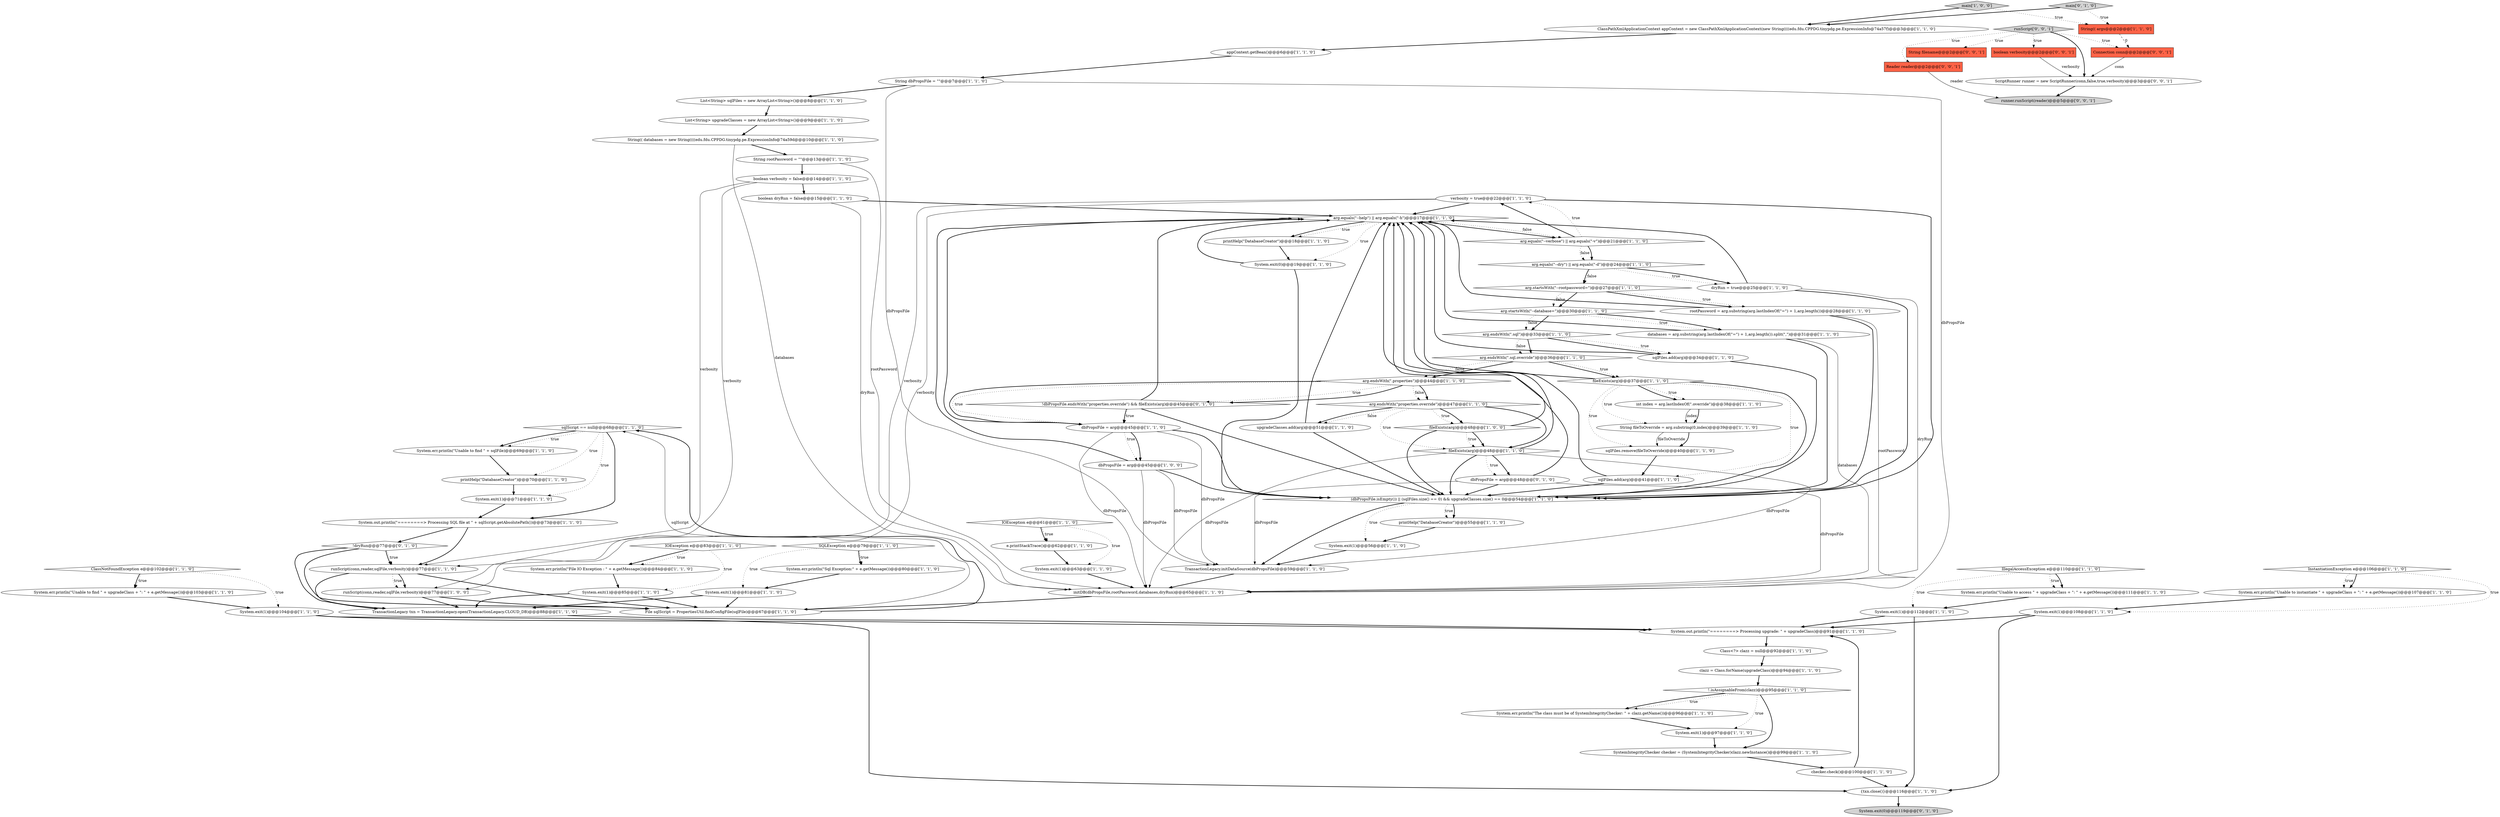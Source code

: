 digraph {
13 [style = filled, label = "sqlScript == null@@@68@@@['1', '1', '0']", fillcolor = white, shape = diamond image = "AAA0AAABBB1BBB"];
63 [style = filled, label = "System.exit(1)@@@71@@@['1', '1', '0']", fillcolor = white, shape = ellipse image = "AAA0AAABBB1BBB"];
89 [style = filled, label = "runner.runScript(reader)@@@5@@@['0', '0', '1']", fillcolor = lightgray, shape = ellipse image = "AAA0AAABBB3BBB"];
22 [style = filled, label = "System.err.println(\"Unable to find \" + sqlFile)@@@69@@@['1', '1', '0']", fillcolor = white, shape = ellipse image = "AAA0AAABBB1BBB"];
86 [style = filled, label = "Reader reader@@@2@@@['0', '0', '1']", fillcolor = tomato, shape = box image = "AAA0AAABBB3BBB"];
15 [style = filled, label = "(dbPropsFile.isEmpty()) || (sqlFiles.size() == 0) && upgradeClasses.size() == 0@@@54@@@['1', '1', '0']", fillcolor = white, shape = diamond image = "AAA0AAABBB1BBB"];
57 [style = filled, label = "runScript(conn,reader,sqlFile,verbosity)@@@77@@@['1', '0', '0']", fillcolor = white, shape = ellipse image = "AAA0AAABBB1BBB"];
65 [style = filled, label = "printHelp(\"DatabaseCreator\")@@@70@@@['1', '1', '0']", fillcolor = white, shape = ellipse image = "AAA0AAABBB1BBB"];
73 [style = filled, label = "System.out.println(\"========> Processing upgrade: \" + upgradeClass)@@@91@@@['1', '1', '0']", fillcolor = white, shape = ellipse image = "AAA0AAABBB1BBB"];
38 [style = filled, label = "main['1', '0', '0']", fillcolor = lightgray, shape = diamond image = "AAA0AAABBB1BBB"];
87 [style = filled, label = "Connection conn@@@2@@@['0', '0', '1']", fillcolor = tomato, shape = box image = "AAA0AAABBB3BBB"];
47 [style = filled, label = "fileExists(arg)@@@48@@@['1', '1', '0']", fillcolor = white, shape = diamond image = "AAA0AAABBB1BBB"];
60 [style = filled, label = "InstantiationException e@@@106@@@['1', '1', '0']", fillcolor = white, shape = diamond image = "AAA0AAABBB1BBB"];
39 [style = filled, label = "String(( args@@@2@@@['1', '1', '0']", fillcolor = tomato, shape = box image = "AAA0AAABBB1BBB"];
16 [style = filled, label = "printHelp(\"DatabaseCreator\")@@@55@@@['1', '1', '0']", fillcolor = white, shape = ellipse image = "AAA0AAABBB1BBB"];
0 [style = filled, label = "System.exit(1)@@@63@@@['1', '1', '0']", fillcolor = white, shape = ellipse image = "AAA0AAABBB1BBB"];
61 [style = filled, label = "arg.startsWith(\"--database=\")@@@30@@@['1', '1', '0']", fillcolor = white, shape = diamond image = "AAA0AAABBB1BBB"];
34 [style = filled, label = "sqlFiles.add(arg)@@@34@@@['1', '1', '0']", fillcolor = white, shape = ellipse image = "AAA0AAABBB1BBB"];
83 [style = filled, label = "String filename@@@2@@@['0', '0', '1']", fillcolor = tomato, shape = box image = "AAA0AAABBB3BBB"];
18 [style = filled, label = "System.exit(1)@@@104@@@['1', '1', '0']", fillcolor = white, shape = ellipse image = "AAA0AAABBB1BBB"];
43 [style = filled, label = "IllegalAccessException e@@@110@@@['1', '1', '0']", fillcolor = white, shape = diamond image = "AAA0AAABBB1BBB"];
17 [style = filled, label = "String fileToOverride = arg.substring(0,index)@@@39@@@['1', '1', '0']", fillcolor = white, shape = ellipse image = "AAA0AAABBB1BBB"];
55 [style = filled, label = "arg.endsWith(\".sql\")@@@33@@@['1', '1', '0']", fillcolor = white, shape = diamond image = "AAA0AAABBB1BBB"];
26 [style = filled, label = "e.printStackTrace()@@@62@@@['1', '1', '0']", fillcolor = white, shape = ellipse image = "AAA0AAABBB1BBB"];
10 [style = filled, label = "verbosity = true@@@22@@@['1', '1', '0']", fillcolor = white, shape = ellipse image = "AAA0AAABBB1BBB"];
62 [style = filled, label = "arg.endsWith(\".properties\")@@@44@@@['1', '1', '0']", fillcolor = white, shape = diamond image = "AAA0AAABBB1BBB"];
58 [style = filled, label = "boolean verbosity = false@@@14@@@['1', '1', '0']", fillcolor = white, shape = ellipse image = "AAA0AAABBB1BBB"];
12 [style = filled, label = "appContext.getBean()@@@6@@@['1', '1', '0']", fillcolor = white, shape = ellipse image = "AAA0AAABBB1BBB"];
59 [style = filled, label = "arg.endsWith(\"properties.override\")@@@47@@@['1', '1', '0']", fillcolor = white, shape = diamond image = "AAA0AAABBB1BBB"];
56 [style = filled, label = "String rootPassword = \"\"@@@13@@@['1', '1', '0']", fillcolor = white, shape = ellipse image = "AAA0AAABBB1BBB"];
23 [style = filled, label = "int index = arg.lastIndexOf(\".override\")@@@38@@@['1', '1', '0']", fillcolor = white, shape = ellipse image = "AAA0AAABBB1BBB"];
36 [style = filled, label = "checker.check()@@@100@@@['1', '1', '0']", fillcolor = white, shape = ellipse image = "AAA0AAABBB1BBB"];
25 [style = filled, label = "upgradeClasses.add(arg)@@@51@@@['1', '1', '0']", fillcolor = white, shape = ellipse image = "AAA0AAABBB1BBB"];
88 [style = filled, label = "runScript['0', '0', '1']", fillcolor = lightgray, shape = diamond image = "AAA0AAABBB3BBB"];
32 [style = filled, label = "List<String> upgradeClasses = new ArrayList<String>()@@@9@@@['1', '1', '0']", fillcolor = white, shape = ellipse image = "AAA0AAABBB1BBB"];
35 [style = filled, label = "{txn.close()}@@@116@@@['1', '1', '0']", fillcolor = white, shape = ellipse image = "AAA0AAABBB1BBB"];
8 [style = filled, label = "arg.startsWith(\"--rootpassword=\")@@@27@@@['1', '1', '0']", fillcolor = white, shape = diamond image = "AAA0AAABBB1BBB"];
78 [style = filled, label = "dbPropsFile = arg@@@48@@@['0', '1', '0']", fillcolor = white, shape = ellipse image = "AAA0AAABBB2BBB"];
72 [style = filled, label = "System.err.println(\"The class must be of SystemIntegrityChecker: \" + clazz.getName())@@@96@@@['1', '1', '0']", fillcolor = white, shape = ellipse image = "AAA0AAABBB1BBB"];
42 [style = filled, label = "rootPassword = arg.substring(arg.lastIndexOf(\"=\") + 1,arg.length())@@@28@@@['1', '1', '0']", fillcolor = white, shape = ellipse image = "AAA0AAABBB1BBB"];
29 [style = filled, label = "System.exit(1)@@@81@@@['1', '1', '0']", fillcolor = white, shape = ellipse image = "AAA0AAABBB1BBB"];
3 [style = filled, label = "arg.equals(\"--dry\") || arg.equals(\"-d\")@@@24@@@['1', '1', '0']", fillcolor = white, shape = diamond image = "AAA0AAABBB1BBB"];
46 [style = filled, label = "fileExists(arg)@@@48@@@['1', '0', '0']", fillcolor = white, shape = diamond image = "AAA0AAABBB1BBB"];
81 [style = filled, label = "!dryRun@@@77@@@['0', '1', '0']", fillcolor = white, shape = diamond image = "AAA0AAABBB2BBB"];
7 [style = filled, label = "String dbPropsFile = \"\"@@@7@@@['1', '1', '0']", fillcolor = white, shape = ellipse image = "AAA0AAABBB1BBB"];
79 [style = filled, label = "main['0', '1', '0']", fillcolor = lightgray, shape = diamond image = "AAA0AAABBB2BBB"];
82 [style = filled, label = "System.exit(0)@@@119@@@['0', '1', '0']", fillcolor = lightgray, shape = ellipse image = "AAA1AAABBB2BBB"];
20 [style = filled, label = "System.exit(1)@@@108@@@['1', '1', '0']", fillcolor = white, shape = ellipse image = "AAA0AAABBB1BBB"];
33 [style = filled, label = "ClassNotFoundException e@@@102@@@['1', '1', '0']", fillcolor = white, shape = diamond image = "AAA0AAABBB1BBB"];
76 [style = filled, label = "System.err.println(\"Unable to instantiate \" + upgradeClass + \": \" + e.getMessage())@@@107@@@['1', '1', '0']", fillcolor = white, shape = ellipse image = "AAA0AAABBB1BBB"];
27 [style = filled, label = "dbPropsFile = arg@@@45@@@['1', '0', '0']", fillcolor = white, shape = ellipse image = "AAA0AAABBB1BBB"];
14 [style = filled, label = "printHelp(\"DatabaseCreator\")@@@18@@@['1', '1', '0']", fillcolor = white, shape = ellipse image = "AAA0AAABBB1BBB"];
31 [style = filled, label = "System.err.println(\"File IO Exception : \" + e.getMessage())@@@84@@@['1', '1', '0']", fillcolor = white, shape = ellipse image = "AAA0AAABBB1BBB"];
28 [style = filled, label = "Class<?> clazz = null@@@92@@@['1', '1', '0']", fillcolor = white, shape = ellipse image = "AAA0AAABBB1BBB"];
71 [style = filled, label = "dryRun = true@@@25@@@['1', '1', '0']", fillcolor = white, shape = ellipse image = "AAA0AAABBB1BBB"];
5 [style = filled, label = "SQLException e@@@79@@@['1', '1', '0']", fillcolor = white, shape = diamond image = "AAA0AAABBB1BBB"];
44 [style = filled, label = "!.isAssignableFrom(clazz)@@@95@@@['1', '1', '0']", fillcolor = white, shape = diamond image = "AAA0AAABBB1BBB"];
45 [style = filled, label = "List<String> sqlFiles = new ArrayList<String>()@@@8@@@['1', '1', '0']", fillcolor = white, shape = ellipse image = "AAA0AAABBB1BBB"];
80 [style = filled, label = "!dbPropsFile.endsWith(\"properties.override\") && fileExists(arg)@@@45@@@['0', '1', '0']", fillcolor = white, shape = diamond image = "AAA0AAABBB2BBB"];
24 [style = filled, label = "sqlFiles.remove(fileToOverride)@@@40@@@['1', '1', '0']", fillcolor = white, shape = ellipse image = "AAA0AAABBB1BBB"];
85 [style = filled, label = "ScriptRunner runner = new ScriptRunner(conn,false,true,verbosity)@@@3@@@['0', '0', '1']", fillcolor = white, shape = ellipse image = "AAA0AAABBB3BBB"];
9 [style = filled, label = "System.exit(0)@@@19@@@['1', '1', '0']", fillcolor = white, shape = ellipse image = "AAA0AAABBB1BBB"];
52 [style = filled, label = "IOException e@@@83@@@['1', '1', '0']", fillcolor = white, shape = diamond image = "AAA0AAABBB1BBB"];
74 [style = filled, label = "IOException e@@@61@@@['1', '1', '0']", fillcolor = white, shape = diamond image = "AAA0AAABBB1BBB"];
11 [style = filled, label = "sqlFiles.add(arg)@@@41@@@['1', '1', '0']", fillcolor = white, shape = ellipse image = "AAA0AAABBB1BBB"];
1 [style = filled, label = "SystemIntegrityChecker checker = (SystemIntegrityChecker)clazz.newInstance()@@@99@@@['1', '1', '0']", fillcolor = white, shape = ellipse image = "AAA0AAABBB1BBB"];
30 [style = filled, label = "System.exit(1)@@@56@@@['1', '1', '0']", fillcolor = white, shape = ellipse image = "AAA0AAABBB1BBB"];
41 [style = filled, label = "File sqlScript = PropertiesUtil.findConfigFile(sqlFile)@@@67@@@['1', '1', '0']", fillcolor = white, shape = ellipse image = "AAA0AAABBB1BBB"];
66 [style = filled, label = "clazz = Class.forName(upgradeClass)@@@94@@@['1', '1', '0']", fillcolor = white, shape = ellipse image = "AAA0AAABBB1BBB"];
51 [style = filled, label = "databases = arg.substring(arg.lastIndexOf(\"=\") + 1,arg.length()).split(\",\")@@@31@@@['1', '1', '0']", fillcolor = white, shape = ellipse image = "AAA0AAABBB1BBB"];
50 [style = filled, label = "fileExists(arg)@@@37@@@['1', '1', '0']", fillcolor = white, shape = diamond image = "AAA0AAABBB1BBB"];
54 [style = filled, label = "String(( databases = new String((((edu.fdu.CPPDG.tinypdg.pe.ExpressionInfo@74a59d@@@10@@@['1', '1', '0']", fillcolor = white, shape = ellipse image = "AAA0AAABBB1BBB"];
77 [style = filled, label = "initDB(dbPropsFile,rootPassword,databases,dryRun)@@@65@@@['1', '1', '0']", fillcolor = white, shape = ellipse image = "AAA0AAABBB1BBB"];
21 [style = filled, label = "System.exit(1)@@@97@@@['1', '1', '0']", fillcolor = white, shape = ellipse image = "AAA0AAABBB1BBB"];
48 [style = filled, label = "arg.endsWith(\".sql.override\")@@@36@@@['1', '1', '0']", fillcolor = white, shape = diamond image = "AAA0AAABBB1BBB"];
70 [style = filled, label = "arg.equals(\"--verbose\") || arg.equals(\"-v\")@@@21@@@['1', '1', '0']", fillcolor = white, shape = diamond image = "AAA0AAABBB1BBB"];
49 [style = filled, label = "System.err.println(\"Unable to find \" + upgradeClass + \": \" + e.getMessage())@@@103@@@['1', '1', '0']", fillcolor = white, shape = ellipse image = "AAA0AAABBB1BBB"];
40 [style = filled, label = "dbPropsFile = arg@@@45@@@['1', '1', '0']", fillcolor = white, shape = ellipse image = "AAA0AAABBB1BBB"];
84 [style = filled, label = "boolean verbosity@@@2@@@['0', '0', '1']", fillcolor = tomato, shape = box image = "AAA0AAABBB3BBB"];
37 [style = filled, label = "TransactionLegacy txn = TransactionLegacy.open(TransactionLegacy.CLOUD_DB)@@@88@@@['1', '1', '0']", fillcolor = white, shape = ellipse image = "AAA0AAABBB1BBB"];
53 [style = filled, label = "boolean dryRun = false@@@15@@@['1', '1', '0']", fillcolor = white, shape = ellipse image = "AAA0AAABBB1BBB"];
2 [style = filled, label = "System.err.println(\"Unable to access \" + upgradeClass + \": \" + e.getMessage())@@@111@@@['1', '1', '0']", fillcolor = white, shape = ellipse image = "AAA0AAABBB1BBB"];
4 [style = filled, label = "ClassPathXmlApplicationContext appContext = new ClassPathXmlApplicationContext(new String((((edu.fdu.CPPDG.tinypdg.pe.ExpressionInfo@74a57f)@@@3@@@['1', '1', '0']", fillcolor = white, shape = ellipse image = "AAA0AAABBB1BBB"];
6 [style = filled, label = "System.err.println(\"Sql Exception:\" + e.getMessage())@@@80@@@['1', '1', '0']", fillcolor = white, shape = ellipse image = "AAA0AAABBB1BBB"];
64 [style = filled, label = "System.exit(1)@@@85@@@['1', '1', '0']", fillcolor = white, shape = ellipse image = "AAA0AAABBB1BBB"];
69 [style = filled, label = "runScript(conn,reader,sqlFile,verbosity)@@@77@@@['1', '1', '0']", fillcolor = white, shape = ellipse image = "AAA0AAABBB1BBB"];
67 [style = filled, label = "TransactionLegacy.initDataSource(dbPropsFile)@@@59@@@['1', '1', '0']", fillcolor = white, shape = ellipse image = "AAA0AAABBB1BBB"];
75 [style = filled, label = "System.out.println(\"========> Processing SQL file at \" + sqlScript.getAbsolutePath())@@@73@@@['1', '1', '0']", fillcolor = white, shape = ellipse image = "AAA0AAABBB1BBB"];
68 [style = filled, label = "arg.equals(\"--help\") || arg.equals(\"-h\")@@@17@@@['1', '1', '0']", fillcolor = white, shape = diamond image = "AAA0AAABBB1BBB"];
19 [style = filled, label = "System.exit(1)@@@112@@@['1', '1', '0']", fillcolor = white, shape = ellipse image = "AAA0AAABBB1BBB"];
59->46 [style = bold, label=""];
32->54 [style = bold, label=""];
64->41 [style = bold, label=""];
52->64 [style = dotted, label="true"];
31->64 [style = bold, label=""];
46->47 [style = bold, label=""];
59->47 [style = dotted, label="true"];
22->65 [style = bold, label=""];
72->21 [style = bold, label=""];
62->59 [style = dotted, label="false"];
56->58 [style = bold, label=""];
61->51 [style = dotted, label="true"];
58->53 [style = bold, label=""];
81->69 [style = dotted, label="true"];
51->68 [style = bold, label=""];
50->68 [style = bold, label=""];
38->39 [style = dotted, label="true"];
45->32 [style = bold, label=""];
54->56 [style = bold, label=""];
41->13 [style = bold, label=""];
53->77 [style = solid, label="dryRun"];
64->37 [style = bold, label=""];
23->17 [style = solid, label="index"];
47->77 [style = solid, label="dbPropsFile"];
44->21 [style = dotted, label="true"];
40->27 [style = dotted, label="true"];
46->47 [style = dotted, label="true"];
88->86 [style = dotted, label="true"];
50->15 [style = bold, label=""];
33->18 [style = dotted, label="true"];
58->69 [style = solid, label="verbosity"];
48->62 [style = bold, label=""];
79->39 [style = dotted, label="true"];
70->3 [style = bold, label=""];
13->75 [style = bold, label=""];
15->16 [style = bold, label=""];
13->22 [style = dotted, label="true"];
60->76 [style = dotted, label="true"];
47->68 [style = bold, label=""];
71->77 [style = solid, label="dryRun"];
43->19 [style = dotted, label="true"];
1->36 [style = bold, label=""];
10->15 [style = bold, label=""];
36->35 [style = bold, label=""];
59->46 [style = dotted, label="true"];
40->67 [style = solid, label="dbPropsFile"];
5->6 [style = bold, label=""];
43->2 [style = dotted, label="true"];
80->40 [style = dotted, label="true"];
28->66 [style = bold, label=""];
68->70 [style = bold, label=""];
34->15 [style = bold, label=""];
62->59 [style = bold, label=""];
47->78 [style = dotted, label="true"];
71->15 [style = bold, label=""];
52->31 [style = dotted, label="true"];
8->42 [style = bold, label=""];
57->37 [style = bold, label=""];
59->25 [style = bold, label=""];
38->4 [style = bold, label=""];
48->50 [style = bold, label=""];
9->68 [style = bold, label=""];
25->68 [style = bold, label=""];
76->20 [style = bold, label=""];
24->11 [style = bold, label=""];
50->24 [style = dotted, label="true"];
70->3 [style = dotted, label="false"];
78->77 [style = solid, label="dbPropsFile"];
42->68 [style = bold, label=""];
54->77 [style = solid, label="databases"];
10->69 [style = solid, label="verbosity"];
80->40 [style = bold, label=""];
69->37 [style = bold, label=""];
55->48 [style = dotted, label="false"];
40->15 [style = bold, label=""];
6->29 [style = bold, label=""];
20->35 [style = bold, label=""];
3->71 [style = dotted, label="true"];
17->24 [style = bold, label=""];
56->77 [style = solid, label="rootPassword"];
11->68 [style = bold, label=""];
88->84 [style = dotted, label="true"];
27->68 [style = bold, label=""];
88->83 [style = dotted, label="true"];
3->8 [style = bold, label=""];
4->12 [style = bold, label=""];
71->68 [style = bold, label=""];
37->73 [style = bold, label=""];
59->25 [style = dotted, label="false"];
69->57 [style = dotted, label="true"];
35->82 [style = bold, label=""];
62->40 [style = dotted, label="true"];
60->76 [style = bold, label=""];
47->67 [style = solid, label="dbPropsFile"];
50->23 [style = dotted, label="true"];
30->67 [style = bold, label=""];
33->49 [style = bold, label=""];
25->15 [style = bold, label=""];
19->35 [style = bold, label=""];
41->13 [style = solid, label="sqlScript"];
8->61 [style = bold, label=""];
60->20 [style = dotted, label="true"];
81->69 [style = bold, label=""];
65->63 [style = bold, label=""];
61->51 [style = bold, label=""];
62->40 [style = bold, label=""];
48->50 [style = dotted, label="true"];
88->87 [style = dotted, label="true"];
84->85 [style = solid, label="verbosity"];
78->68 [style = bold, label=""];
27->67 [style = solid, label="dbPropsFile"];
39->87 [style = dashed, label="0"];
68->70 [style = dotted, label="false"];
50->17 [style = dotted, label="true"];
33->49 [style = dotted, label="true"];
10->68 [style = bold, label=""];
80->68 [style = bold, label=""];
27->77 [style = solid, label="dbPropsFile"];
9->15 [style = bold, label=""];
44->72 [style = bold, label=""];
14->9 [style = bold, label=""];
40->68 [style = bold, label=""];
11->15 [style = bold, label=""];
27->15 [style = bold, label=""];
29->41 [style = bold, label=""];
79->4 [style = bold, label=""];
68->14 [style = dotted, label="true"];
59->47 [style = bold, label=""];
81->41 [style = bold, label=""];
3->71 [style = bold, label=""];
40->27 [style = bold, label=""];
52->31 [style = bold, label=""];
70->10 [style = dotted, label="true"];
69->41 [style = bold, label=""];
55->48 [style = bold, label=""];
88->85 [style = bold, label=""];
77->41 [style = bold, label=""];
86->89 [style = solid, label="reader"];
2->19 [style = bold, label=""];
8->61 [style = dotted, label="false"];
40->77 [style = solid, label="dbPropsFile"];
48->62 [style = dotted, label="false"];
66->44 [style = bold, label=""];
61->55 [style = bold, label=""];
7->45 [style = bold, label=""];
75->69 [style = bold, label=""];
34->68 [style = bold, label=""];
19->73 [style = bold, label=""];
15->16 [style = dotted, label="true"];
62->80 [style = bold, label=""];
21->1 [style = bold, label=""];
50->23 [style = bold, label=""];
16->30 [style = bold, label=""];
44->1 [style = bold, label=""];
17->24 [style = solid, label="fileToOverride"];
61->55 [style = dotted, label="false"];
0->77 [style = bold, label=""];
80->15 [style = bold, label=""];
15->67 [style = bold, label=""];
23->17 [style = bold, label=""];
47->78 [style = bold, label=""];
15->30 [style = dotted, label="true"];
18->35 [style = bold, label=""];
18->73 [style = bold, label=""];
81->37 [style = bold, label=""];
10->57 [style = solid, label="verbosity"];
12->7 [style = bold, label=""];
51->15 [style = bold, label=""];
43->2 [style = bold, label=""];
68->14 [style = bold, label=""];
67->77 [style = bold, label=""];
63->75 [style = bold, label=""];
7->67 [style = solid, label="dbPropsFile"];
55->34 [style = dotted, label="true"];
74->26 [style = dotted, label="true"];
78->67 [style = solid, label="dbPropsFile"];
53->68 [style = bold, label=""];
29->37 [style = bold, label=""];
8->42 [style = dotted, label="true"];
13->22 [style = bold, label=""];
36->73 [style = bold, label=""];
46->68 [style = bold, label=""];
75->81 [style = bold, label=""];
62->80 [style = dotted, label="true"];
58->57 [style = solid, label="verbosity"];
7->77 [style = solid, label="dbPropsFile"];
3->8 [style = dotted, label="false"];
47->15 [style = bold, label=""];
70->10 [style = bold, label=""];
42->77 [style = solid, label="rootPassword"];
5->6 [style = dotted, label="true"];
49->18 [style = bold, label=""];
57->41 [style = bold, label=""];
87->85 [style = solid, label="conn"];
74->0 [style = dotted, label="true"];
46->15 [style = bold, label=""];
68->9 [style = dotted, label="true"];
20->73 [style = bold, label=""];
13->65 [style = dotted, label="true"];
50->11 [style = dotted, label="true"];
85->89 [style = bold, label=""];
44->72 [style = dotted, label="true"];
42->15 [style = bold, label=""];
74->26 [style = bold, label=""];
78->15 [style = bold, label=""];
51->77 [style = solid, label="databases"];
5->29 [style = dotted, label="true"];
26->0 [style = bold, label=""];
55->34 [style = bold, label=""];
13->63 [style = dotted, label="true"];
69->57 [style = bold, label=""];
73->28 [style = bold, label=""];
}
